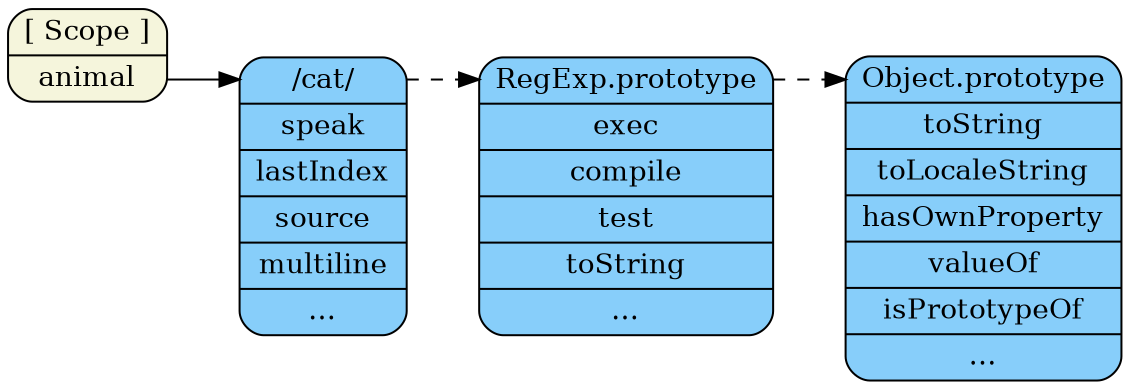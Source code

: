 digraph finite_state_machine {
	size="8,2.6"
	rankdir = "LR"

  /* Execution Contexts */
  node [shape=Mrecord, fillcolor=beige, style=filled];
  top [label="<__proto__>[ Scope ]|<animal>animal"]

  /* Normal Objects */
  node [shape = Mrecord, fillcolor=lightskyblue, style=filled];
  RegExpProto [label = "<__proto__>RegExp.prototype|exec|compile|test|toString|…"];
  ObjectProto [label = "<__proto__>Object.prototype|toString|toLocaleString|hasOwnProperty|valueOf|isPrototypeOf|…"];
  cat [label = "<__proto__>\/cat\/|speak|lastIndex|source|multiline|…"];

  /* References */
  top:animal -> cat:__proto__;

  /* Inheritance Chains */
  edge [style=dashed]
  cat:__proto__ -> RegExpProto:__proto__;
  RegExpProto:__proto__ -> ObjectProto:__proto__;
  
  

 
}
